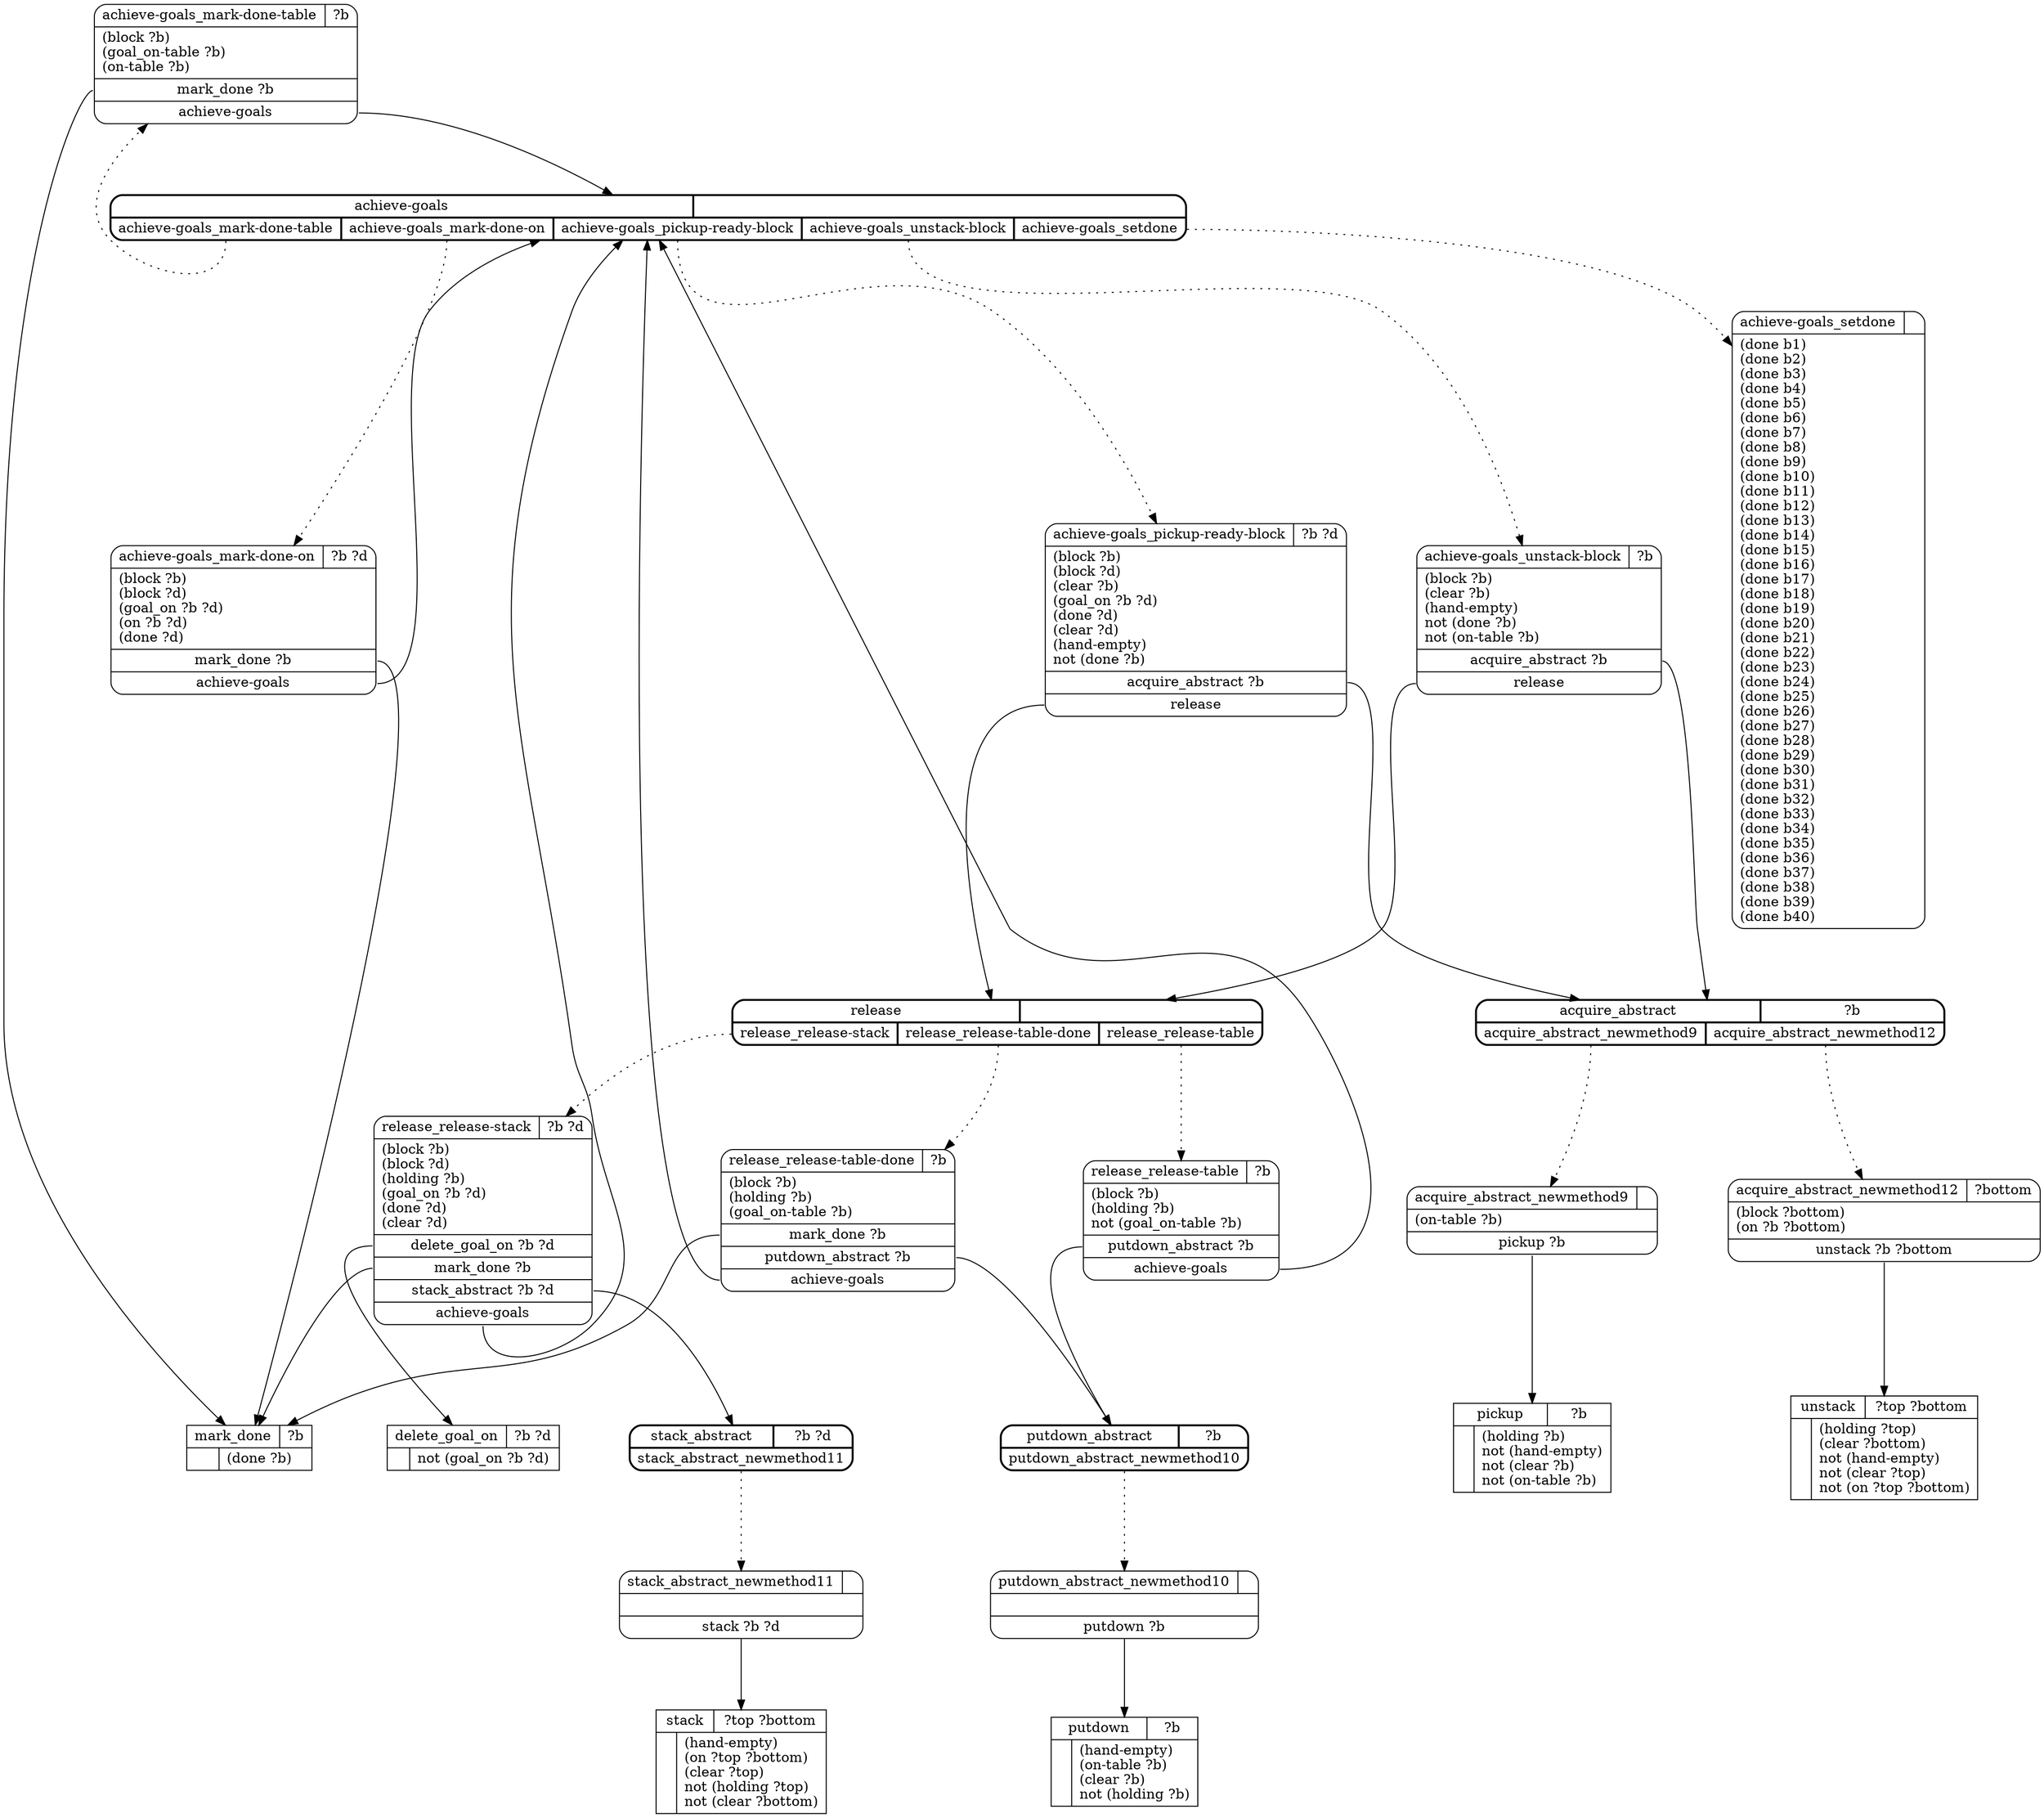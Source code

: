 // Generated by Hype
digraph "blocks" {
  nodesep=1
  ranksep=1
  // Operators
  node [shape=record]
  "mark_done" [
    label="{{mark_done|?b}|{|(done ?b)\l}}"
  ]
  "delete_goal_on" [
    label="{{delete_goal_on|?b ?d}|{|not (goal_on ?b ?d)\l}}"
  ]
  "pickup" [
    label="{{pickup|?b}|{|(holding ?b)\lnot (hand-empty)\lnot (clear ?b)\lnot (on-table ?b)\l}}"
  ]
  "putdown" [
    label="{{putdown|?b}|{|(hand-empty)\l(on-table ?b)\l(clear ?b)\lnot (holding ?b)\l}}"
  ]
  "stack" [
    label="{{stack|?top ?bottom}|{|(hand-empty)\l(on ?top ?bottom)\l(clear ?top)\lnot (holding ?top)\lnot (clear ?bottom)\l}}"
  ]
  "unstack" [
    label="{{unstack|?top ?bottom}|{|(holding ?top)\l(clear ?bottom)\lnot (hand-empty)\lnot (clear ?top)\lnot (on ?top ?bottom)\l}}"
  ]
  // Methods
  node [shape=Mrecord]
  "achieve-goals" [
    style=bold
    label="{{achieve-goals|}|{<n0>achieve-goals_mark-done-table|<n1>achieve-goals_mark-done-on|<n2>achieve-goals_pickup-ready-block|<n3>achieve-goals_unstack-block|<n4>achieve-goals_setdone}}"
  ]
  "label_achieve-goals_mark-done-table" [
    label="{{achieve-goals_mark-done-table|?b}|(block ?b)\l(goal_on-table ?b)\l(on-table ?b)\l|<n0>mark_done ?b|<n1>achieve-goals}"
  ]
  "achieve-goals":n0 -> "label_achieve-goals_mark-done-table" [style=dotted]
  "label_achieve-goals_mark-done-table":n0 -> "mark_done"
  "label_achieve-goals_mark-done-table":n1 -> "achieve-goals"
  "label_achieve-goals_mark-done-on" [
    label="{{achieve-goals_mark-done-on|?b ?d}|(block ?b)\l(block ?d)\l(goal_on ?b ?d)\l(on ?b ?d)\l(done ?d)\l|<n0>mark_done ?b|<n1>achieve-goals}"
  ]
  "achieve-goals":n1 -> "label_achieve-goals_mark-done-on" [style=dotted]
  "label_achieve-goals_mark-done-on":n0 -> "mark_done"
  "label_achieve-goals_mark-done-on":n1 -> "achieve-goals"
  "label_achieve-goals_pickup-ready-block" [
    label="{{achieve-goals_pickup-ready-block|?b ?d}|(block ?b)\l(block ?d)\l(clear ?b)\l(goal_on ?b ?d)\l(done ?d)\l(clear ?d)\l(hand-empty)\lnot (done ?b)\l|<n0>acquire_abstract ?b|<n1>release}"
  ]
  "achieve-goals":n2 -> "label_achieve-goals_pickup-ready-block" [style=dotted]
  "label_achieve-goals_pickup-ready-block":n0 -> "acquire_abstract"
  "label_achieve-goals_pickup-ready-block":n1 -> "release"
  "label_achieve-goals_unstack-block" [
    label="{{achieve-goals_unstack-block|?b}|(block ?b)\l(clear ?b)\l(hand-empty)\lnot (done ?b)\lnot (on-table ?b)\l|<n0>acquire_abstract ?b|<n1>release}"
  ]
  "achieve-goals":n3 -> "label_achieve-goals_unstack-block" [style=dotted]
  "label_achieve-goals_unstack-block":n0 -> "acquire_abstract"
  "label_achieve-goals_unstack-block":n1 -> "release"
  "label_achieve-goals_setdone" [
    label="{{achieve-goals_setdone|}|(done b1)\l(done b2)\l(done b3)\l(done b4)\l(done b5)\l(done b6)\l(done b7)\l(done b8)\l(done b9)\l(done b10)\l(done b11)\l(done b12)\l(done b13)\l(done b14)\l(done b15)\l(done b16)\l(done b17)\l(done b18)\l(done b19)\l(done b20)\l(done b21)\l(done b22)\l(done b23)\l(done b24)\l(done b25)\l(done b26)\l(done b27)\l(done b28)\l(done b29)\l(done b30)\l(done b31)\l(done b32)\l(done b33)\l(done b34)\l(done b35)\l(done b36)\l(done b37)\l(done b38)\l(done b39)\l(done b40)\l}"
  ]
  "achieve-goals":n4 -> "label_achieve-goals_setdone" [style=dotted]
  "release" [
    style=bold
    label="{{release|}|{<n0>release_release-stack|<n1>release_release-table-done|<n2>release_release-table}}"
  ]
  "label_release_release-stack" [
    label="{{release_release-stack|?b ?d}|(block ?b)\l(block ?d)\l(holding ?b)\l(goal_on ?b ?d)\l(done ?d)\l(clear ?d)\l|<n0>delete_goal_on ?b ?d|<n1>mark_done ?b|<n2>stack_abstract ?b ?d|<n3>achieve-goals}"
  ]
  "release":n0 -> "label_release_release-stack" [style=dotted]
  "label_release_release-stack":n0 -> "delete_goal_on"
  "label_release_release-stack":n1 -> "mark_done"
  "label_release_release-stack":n2 -> "stack_abstract"
  "label_release_release-stack":n3 -> "achieve-goals"
  "label_release_release-table-done" [
    label="{{release_release-table-done|?b}|(block ?b)\l(holding ?b)\l(goal_on-table ?b)\l|<n0>mark_done ?b|<n1>putdown_abstract ?b|<n2>achieve-goals}"
  ]
  "release":n1 -> "label_release_release-table-done" [style=dotted]
  "label_release_release-table-done":n0 -> "mark_done"
  "label_release_release-table-done":n1 -> "putdown_abstract"
  "label_release_release-table-done":n2 -> "achieve-goals"
  "label_release_release-table" [
    label="{{release_release-table|?b}|(block ?b)\l(holding ?b)\lnot (goal_on-table ?b)\l|<n0>putdown_abstract ?b|<n1>achieve-goals}"
  ]
  "release":n2 -> "label_release_release-table" [style=dotted]
  "label_release_release-table":n0 -> "putdown_abstract"
  "label_release_release-table":n1 -> "achieve-goals"
  "putdown_abstract" [
    style=bold
    label="{{putdown_abstract|?b}|{<n0>putdown_abstract_newmethod10}}"
  ]
  "label_putdown_abstract_newmethod10" [
    label="{{putdown_abstract_newmethod10|}||<n0>putdown ?b}"
  ]
  "putdown_abstract":n0 -> "label_putdown_abstract_newmethod10" [style=dotted]
  "label_putdown_abstract_newmethod10":n0 -> "putdown"
  "stack_abstract" [
    style=bold
    label="{{stack_abstract|?b ?d}|{<n0>stack_abstract_newmethod11}}"
  ]
  "label_stack_abstract_newmethod11" [
    label="{{stack_abstract_newmethod11|}||<n0>stack ?b ?d}"
  ]
  "stack_abstract":n0 -> "label_stack_abstract_newmethod11" [style=dotted]
  "label_stack_abstract_newmethod11":n0 -> "stack"
  "acquire_abstract" [
    style=bold
    label="{{acquire_abstract|?b}|{<n0>acquire_abstract_newmethod9|<n1>acquire_abstract_newmethod12}}"
  ]
  "label_acquire_abstract_newmethod9" [
    label="{{acquire_abstract_newmethod9|}|(on-table ?b)\l|<n0>pickup ?b}"
  ]
  "acquire_abstract":n0 -> "label_acquire_abstract_newmethod9" [style=dotted]
  "label_acquire_abstract_newmethod9":n0 -> "pickup"
  "label_acquire_abstract_newmethod12" [
    label="{{acquire_abstract_newmethod12|?bottom}|(block ?bottom)\l(on ?b ?bottom)\l|<n0>unstack ?b ?bottom}"
  ]
  "acquire_abstract":n1 -> "label_acquire_abstract_newmethod12" [style=dotted]
  "label_acquire_abstract_newmethod12":n0 -> "unstack"
}